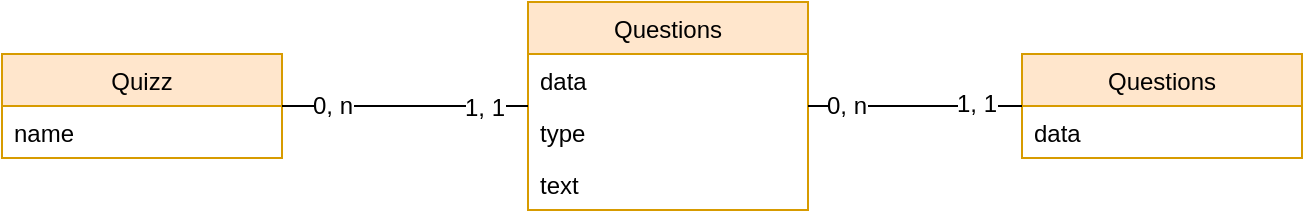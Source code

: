 <mxfile version="11.2.5" type="device" pages="1"><diagram id="_g47f0pA0ROr5k9_-mux" name="Page-1"><mxGraphModel dx="1422" dy="764" grid="1" gridSize="10" guides="1" tooltips="1" connect="1" arrows="1" fold="1" page="1" pageScale="1" pageWidth="827" pageHeight="1169" math="0" shadow="0"><root><mxCell id="0"/><mxCell id="1" parent="0"/><mxCell id="LViXo5ATWpCr03mGpy_T-1" value="Quizz" style="swimlane;fontStyle=0;childLayout=stackLayout;horizontal=1;startSize=26;fillColor=#ffe6cc;horizontalStack=0;resizeParent=1;resizeParentMax=0;resizeLast=0;collapsible=1;marginBottom=0;strokeColor=#d79b00;" vertex="1" parent="1"><mxGeometry x="80" y="121" width="140" height="52" as="geometry"/></mxCell><mxCell id="LViXo5ATWpCr03mGpy_T-2" value="name" style="text;strokeColor=none;fillColor=none;align=left;verticalAlign=top;spacingLeft=4;spacingRight=4;overflow=hidden;rotatable=0;points=[[0,0.5],[1,0.5]];portConstraint=eastwest;" vertex="1" parent="LViXo5ATWpCr03mGpy_T-1"><mxGeometry y="26" width="140" height="26" as="geometry"/></mxCell><mxCell id="LViXo5ATWpCr03mGpy_T-5" value="Questions" style="swimlane;fontStyle=0;childLayout=stackLayout;horizontal=1;startSize=26;fillColor=#ffe6cc;horizontalStack=0;resizeParent=1;resizeParentMax=0;resizeLast=0;collapsible=1;marginBottom=0;strokeColor=#d79b00;" vertex="1" parent="1"><mxGeometry x="343" y="95" width="140" height="104" as="geometry"/></mxCell><mxCell id="LViXo5ATWpCr03mGpy_T-6" value="data" style="text;strokeColor=none;fillColor=none;align=left;verticalAlign=top;spacingLeft=4;spacingRight=4;overflow=hidden;rotatable=0;points=[[0,0.5],[1,0.5]];portConstraint=eastwest;" vertex="1" parent="LViXo5ATWpCr03mGpy_T-5"><mxGeometry y="26" width="140" height="26" as="geometry"/></mxCell><mxCell id="LViXo5ATWpCr03mGpy_T-7" value="type" style="text;strokeColor=none;fillColor=none;align=left;verticalAlign=top;spacingLeft=4;spacingRight=4;overflow=hidden;rotatable=0;points=[[0,0.5],[1,0.5]];portConstraint=eastwest;" vertex="1" parent="LViXo5ATWpCr03mGpy_T-5"><mxGeometry y="52" width="140" height="26" as="geometry"/></mxCell><mxCell id="LViXo5ATWpCr03mGpy_T-8" value="text" style="text;strokeColor=none;fillColor=none;align=left;verticalAlign=top;spacingLeft=4;spacingRight=4;overflow=hidden;rotatable=0;points=[[0,0.5],[1,0.5]];portConstraint=eastwest;" vertex="1" parent="LViXo5ATWpCr03mGpy_T-5"><mxGeometry y="78" width="140" height="26" as="geometry"/></mxCell><mxCell id="LViXo5ATWpCr03mGpy_T-9" value="Questions" style="swimlane;fontStyle=0;childLayout=stackLayout;horizontal=1;startSize=26;fillColor=#ffe6cc;horizontalStack=0;resizeParent=1;resizeParentMax=0;resizeLast=0;collapsible=1;marginBottom=0;strokeColor=#d79b00;" vertex="1" parent="1"><mxGeometry x="590" y="121" width="140" height="52" as="geometry"/></mxCell><mxCell id="LViXo5ATWpCr03mGpy_T-10" value="data" style="text;strokeColor=none;fillColor=none;align=left;verticalAlign=top;spacingLeft=4;spacingRight=4;overflow=hidden;rotatable=0;points=[[0,0.5],[1,0.5]];portConstraint=eastwest;" vertex="1" parent="LViXo5ATWpCr03mGpy_T-9"><mxGeometry y="26" width="140" height="26" as="geometry"/></mxCell><mxCell id="LViXo5ATWpCr03mGpy_T-13" value="" style="endArrow=none;html=1;" edge="1" parent="1" source="LViXo5ATWpCr03mGpy_T-1" target="LViXo5ATWpCr03mGpy_T-5"><mxGeometry width="50" height="50" relative="1" as="geometry"><mxPoint x="230" y="430" as="sourcePoint"/><mxPoint x="280" y="380" as="targetPoint"/></mxGeometry></mxCell><mxCell id="LViXo5ATWpCr03mGpy_T-15" value="0, n" style="text;html=1;resizable=0;points=[];align=center;verticalAlign=middle;labelBackgroundColor=#ffffff;" vertex="1" connectable="0" parent="LViXo5ATWpCr03mGpy_T-13"><mxGeometry x="-0.594" relative="1" as="geometry"><mxPoint as="offset"/></mxGeometry></mxCell><mxCell id="LViXo5ATWpCr03mGpy_T-16" value="1, 1" style="text;html=1;resizable=0;points=[];align=center;verticalAlign=middle;labelBackgroundColor=#ffffff;" vertex="1" connectable="0" parent="LViXo5ATWpCr03mGpy_T-13"><mxGeometry x="0.642" y="-1" relative="1" as="geometry"><mxPoint as="offset"/></mxGeometry></mxCell><mxCell id="LViXo5ATWpCr03mGpy_T-14" value="" style="endArrow=none;html=1;" edge="1" parent="1" source="LViXo5ATWpCr03mGpy_T-5" target="LViXo5ATWpCr03mGpy_T-9"><mxGeometry width="50" height="50" relative="1" as="geometry"><mxPoint x="140" y="420" as="sourcePoint"/><mxPoint x="190" y="370" as="targetPoint"/></mxGeometry></mxCell><mxCell id="LViXo5ATWpCr03mGpy_T-17" value="0, n" style="text;html=1;resizable=0;points=[];align=center;verticalAlign=middle;labelBackgroundColor=#ffffff;" vertex="1" connectable="0" parent="LViXo5ATWpCr03mGpy_T-14"><mxGeometry x="-0.645" relative="1" as="geometry"><mxPoint as="offset"/></mxGeometry></mxCell><mxCell id="LViXo5ATWpCr03mGpy_T-18" value="1, 1" style="text;html=1;resizable=0;points=[];align=center;verticalAlign=middle;labelBackgroundColor=#ffffff;" vertex="1" connectable="0" parent="LViXo5ATWpCr03mGpy_T-14"><mxGeometry x="0.57" y="1" relative="1" as="geometry"><mxPoint as="offset"/></mxGeometry></mxCell></root></mxGraphModel></diagram></mxfile>